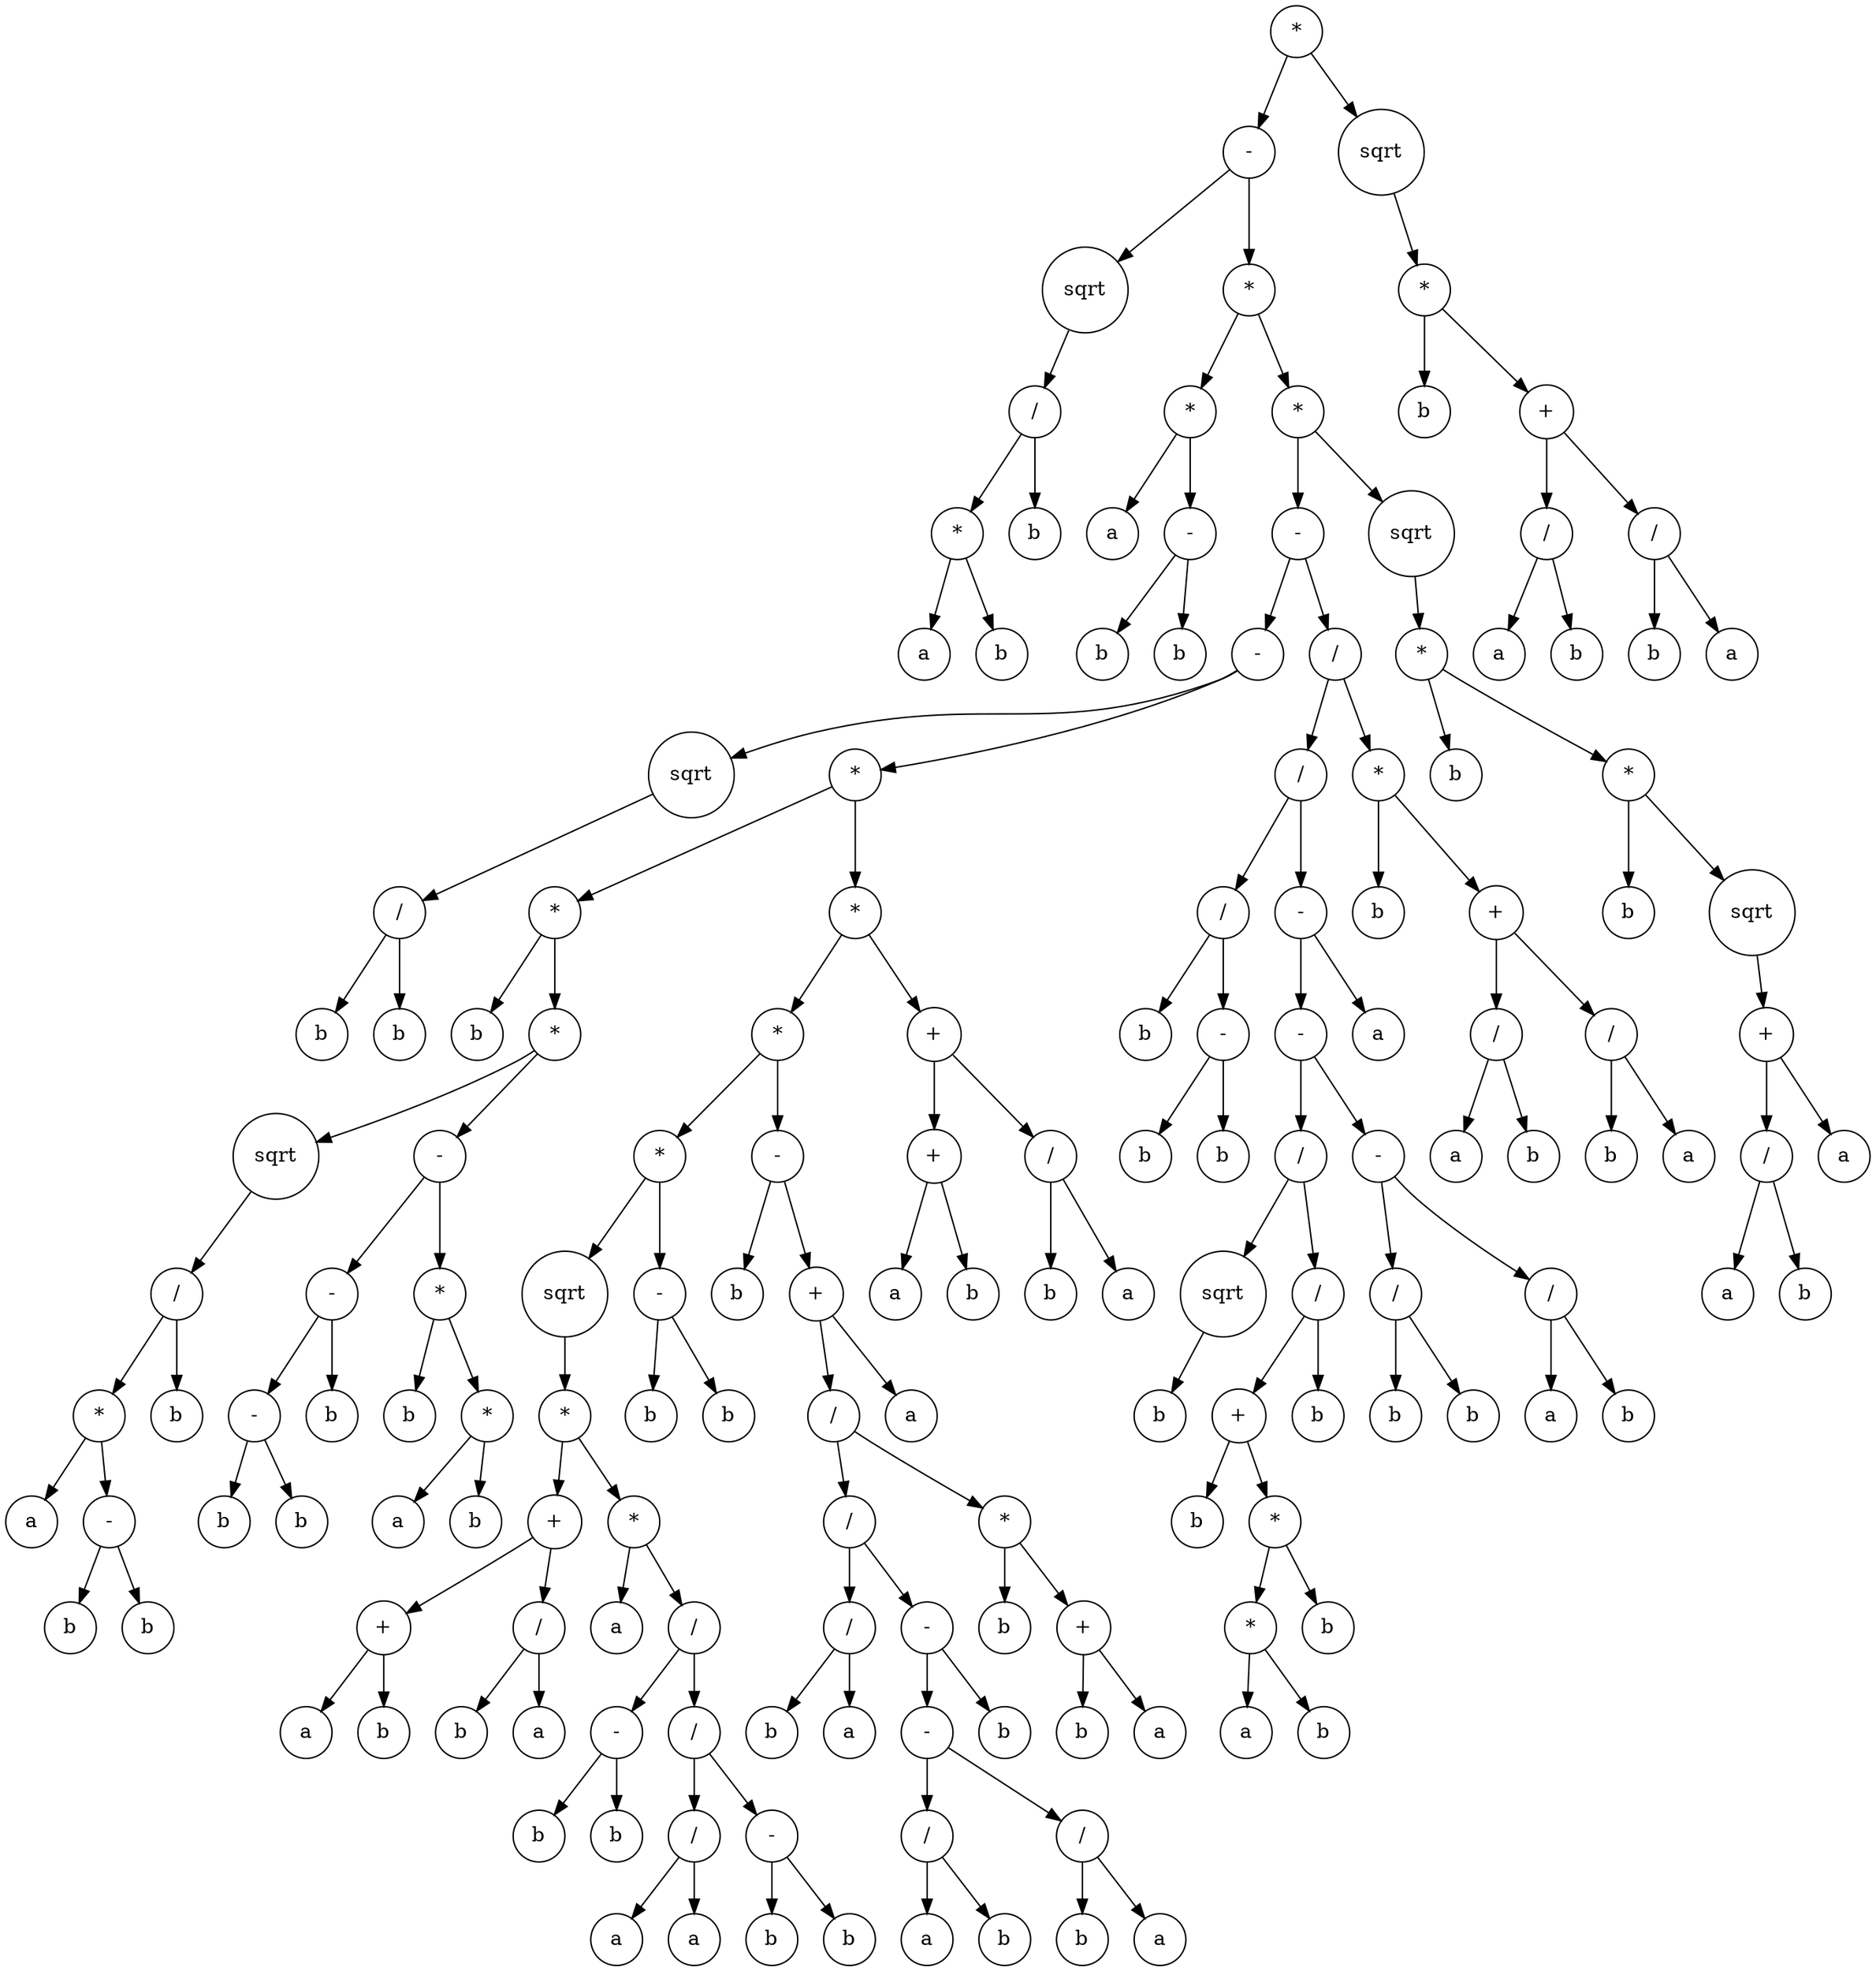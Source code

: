 digraph g {
graph [ordering=out];
node [shape=circle];
n[label = "*"];
n0[label = "-"];
n00[label = "sqrt"];
n000[label = "/"];
n0000[label = "*"];
n00000[label = "a"];
n0000 -> n00000;
n00001[label = "b"];
n0000 -> n00001;
n000 -> n0000;
n0001[label = "b"];
n000 -> n0001;
n00 -> n000;
n0 -> n00;
n01[label = "*"];
n010[label = "*"];
n0100[label = "a"];
n010 -> n0100;
n0101[label = "-"];
n01010[label = "b"];
n0101 -> n01010;
n01011[label = "b"];
n0101 -> n01011;
n010 -> n0101;
n01 -> n010;
n011[label = "*"];
n0110[label = "-"];
n01100[label = "-"];
n011000[label = "sqrt"];
n0110000[label = "/"];
n01100000[label = "b"];
n0110000 -> n01100000;
n01100001[label = "b"];
n0110000 -> n01100001;
n011000 -> n0110000;
n01100 -> n011000;
n011001[label = "*"];
n0110010[label = "*"];
n01100100[label = "b"];
n0110010 -> n01100100;
n01100101[label = "*"];
n011001010[label = "sqrt"];
n0110010100[label = "/"];
n01100101000[label = "*"];
n011001010000[label = "a"];
n01100101000 -> n011001010000;
n011001010001[label = "-"];
n0110010100010[label = "b"];
n011001010001 -> n0110010100010;
n0110010100011[label = "b"];
n011001010001 -> n0110010100011;
n01100101000 -> n011001010001;
n0110010100 -> n01100101000;
n01100101001[label = "b"];
n0110010100 -> n01100101001;
n011001010 -> n0110010100;
n01100101 -> n011001010;
n011001011[label = "-"];
n0110010110[label = "-"];
n01100101100[label = "-"];
n011001011000[label = "b"];
n01100101100 -> n011001011000;
n011001011001[label = "b"];
n01100101100 -> n011001011001;
n0110010110 -> n01100101100;
n01100101101[label = "b"];
n0110010110 -> n01100101101;
n011001011 -> n0110010110;
n0110010111[label = "*"];
n01100101110[label = "b"];
n0110010111 -> n01100101110;
n01100101111[label = "*"];
n011001011110[label = "a"];
n01100101111 -> n011001011110;
n011001011111[label = "b"];
n01100101111 -> n011001011111;
n0110010111 -> n01100101111;
n011001011 -> n0110010111;
n01100101 -> n011001011;
n0110010 -> n01100101;
n011001 -> n0110010;
n0110011[label = "*"];
n01100110[label = "*"];
n011001100[label = "*"];
n0110011000[label = "sqrt"];
n01100110000[label = "*"];
n011001100000[label = "+"];
n0110011000000[label = "+"];
n01100110000000[label = "a"];
n0110011000000 -> n01100110000000;
n01100110000001[label = "b"];
n0110011000000 -> n01100110000001;
n011001100000 -> n0110011000000;
n0110011000001[label = "/"];
n01100110000010[label = "b"];
n0110011000001 -> n01100110000010;
n01100110000011[label = "a"];
n0110011000001 -> n01100110000011;
n011001100000 -> n0110011000001;
n01100110000 -> n011001100000;
n011001100001[label = "*"];
n0110011000010[label = "a"];
n011001100001 -> n0110011000010;
n0110011000011[label = "/"];
n01100110000110[label = "-"];
n011001100001100[label = "b"];
n01100110000110 -> n011001100001100;
n011001100001101[label = "b"];
n01100110000110 -> n011001100001101;
n0110011000011 -> n01100110000110;
n01100110000111[label = "/"];
n011001100001110[label = "/"];
n0110011000011100[label = "a"];
n011001100001110 -> n0110011000011100;
n0110011000011101[label = "a"];
n011001100001110 -> n0110011000011101;
n01100110000111 -> n011001100001110;
n011001100001111[label = "-"];
n0110011000011110[label = "b"];
n011001100001111 -> n0110011000011110;
n0110011000011111[label = "b"];
n011001100001111 -> n0110011000011111;
n01100110000111 -> n011001100001111;
n0110011000011 -> n01100110000111;
n011001100001 -> n0110011000011;
n01100110000 -> n011001100001;
n0110011000 -> n01100110000;
n011001100 -> n0110011000;
n0110011001[label = "-"];
n01100110010[label = "b"];
n0110011001 -> n01100110010;
n01100110011[label = "b"];
n0110011001 -> n01100110011;
n011001100 -> n0110011001;
n01100110 -> n011001100;
n011001101[label = "-"];
n0110011010[label = "b"];
n011001101 -> n0110011010;
n0110011011[label = "+"];
n01100110110[label = "/"];
n011001101100[label = "/"];
n0110011011000[label = "/"];
n01100110110000[label = "b"];
n0110011011000 -> n01100110110000;
n01100110110001[label = "a"];
n0110011011000 -> n01100110110001;
n011001101100 -> n0110011011000;
n0110011011001[label = "-"];
n01100110110010[label = "-"];
n011001101100100[label = "/"];
n0110011011001000[label = "a"];
n011001101100100 -> n0110011011001000;
n0110011011001001[label = "b"];
n011001101100100 -> n0110011011001001;
n01100110110010 -> n011001101100100;
n011001101100101[label = "/"];
n0110011011001010[label = "b"];
n011001101100101 -> n0110011011001010;
n0110011011001011[label = "a"];
n011001101100101 -> n0110011011001011;
n01100110110010 -> n011001101100101;
n0110011011001 -> n01100110110010;
n01100110110011[label = "b"];
n0110011011001 -> n01100110110011;
n011001101100 -> n0110011011001;
n01100110110 -> n011001101100;
n011001101101[label = "*"];
n0110011011010[label = "b"];
n011001101101 -> n0110011011010;
n0110011011011[label = "+"];
n01100110110110[label = "b"];
n0110011011011 -> n01100110110110;
n01100110110111[label = "a"];
n0110011011011 -> n01100110110111;
n011001101101 -> n0110011011011;
n01100110110 -> n011001101101;
n0110011011 -> n01100110110;
n01100110111[label = "a"];
n0110011011 -> n01100110111;
n011001101 -> n0110011011;
n01100110 -> n011001101;
n0110011 -> n01100110;
n01100111[label = "+"];
n011001110[label = "+"];
n0110011100[label = "a"];
n011001110 -> n0110011100;
n0110011101[label = "b"];
n011001110 -> n0110011101;
n01100111 -> n011001110;
n011001111[label = "/"];
n0110011110[label = "b"];
n011001111 -> n0110011110;
n0110011111[label = "a"];
n011001111 -> n0110011111;
n01100111 -> n011001111;
n0110011 -> n01100111;
n011001 -> n0110011;
n01100 -> n011001;
n0110 -> n01100;
n01101[label = "/"];
n011010[label = "/"];
n0110100[label = "/"];
n01101000[label = "b"];
n0110100 -> n01101000;
n01101001[label = "-"];
n011010010[label = "b"];
n01101001 -> n011010010;
n011010011[label = "b"];
n01101001 -> n011010011;
n0110100 -> n01101001;
n011010 -> n0110100;
n0110101[label = "-"];
n01101010[label = "-"];
n011010100[label = "/"];
n0110101000[label = "sqrt"];
n01101010000[label = "b"];
n0110101000 -> n01101010000;
n011010100 -> n0110101000;
n0110101001[label = "/"];
n01101010010[label = "+"];
n011010100100[label = "b"];
n01101010010 -> n011010100100;
n011010100101[label = "*"];
n0110101001010[label = "*"];
n01101010010100[label = "a"];
n0110101001010 -> n01101010010100;
n01101010010101[label = "b"];
n0110101001010 -> n01101010010101;
n011010100101 -> n0110101001010;
n0110101001011[label = "b"];
n011010100101 -> n0110101001011;
n01101010010 -> n011010100101;
n0110101001 -> n01101010010;
n01101010011[label = "b"];
n0110101001 -> n01101010011;
n011010100 -> n0110101001;
n01101010 -> n011010100;
n011010101[label = "-"];
n0110101010[label = "/"];
n01101010100[label = "b"];
n0110101010 -> n01101010100;
n01101010101[label = "b"];
n0110101010 -> n01101010101;
n011010101 -> n0110101010;
n0110101011[label = "/"];
n01101010110[label = "a"];
n0110101011 -> n01101010110;
n01101010111[label = "b"];
n0110101011 -> n01101010111;
n011010101 -> n0110101011;
n01101010 -> n011010101;
n0110101 -> n01101010;
n01101011[label = "a"];
n0110101 -> n01101011;
n011010 -> n0110101;
n01101 -> n011010;
n011011[label = "*"];
n0110110[label = "b"];
n011011 -> n0110110;
n0110111[label = "+"];
n01101110[label = "/"];
n011011100[label = "a"];
n01101110 -> n011011100;
n011011101[label = "b"];
n01101110 -> n011011101;
n0110111 -> n01101110;
n01101111[label = "/"];
n011011110[label = "b"];
n01101111 -> n011011110;
n011011111[label = "a"];
n01101111 -> n011011111;
n0110111 -> n01101111;
n011011 -> n0110111;
n01101 -> n011011;
n0110 -> n01101;
n011 -> n0110;
n0111[label = "sqrt"];
n01110[label = "*"];
n011100[label = "b"];
n01110 -> n011100;
n011101[label = "*"];
n0111010[label = "b"];
n011101 -> n0111010;
n0111011[label = "sqrt"];
n01110110[label = "+"];
n011101100[label = "/"];
n0111011000[label = "a"];
n011101100 -> n0111011000;
n0111011001[label = "b"];
n011101100 -> n0111011001;
n01110110 -> n011101100;
n011101101[label = "a"];
n01110110 -> n011101101;
n0111011 -> n01110110;
n011101 -> n0111011;
n01110 -> n011101;
n0111 -> n01110;
n011 -> n0111;
n01 -> n011;
n0 -> n01;
n -> n0;
n1[label = "sqrt"];
n10[label = "*"];
n100[label = "b"];
n10 -> n100;
n101[label = "+"];
n1010[label = "/"];
n10100[label = "a"];
n1010 -> n10100;
n10101[label = "b"];
n1010 -> n10101;
n101 -> n1010;
n1011[label = "/"];
n10110[label = "b"];
n1011 -> n10110;
n10111[label = "a"];
n1011 -> n10111;
n101 -> n1011;
n10 -> n101;
n1 -> n10;
n -> n1;
}
